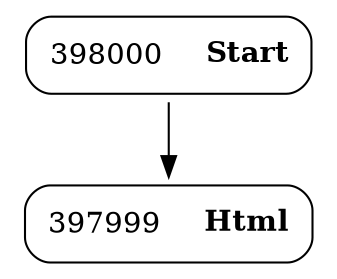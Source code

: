 digraph ast {
node [shape=none];
398000 [label=<<TABLE border='1' cellspacing='0' cellpadding='10' style='rounded' ><TR><TD border='0'>398000</TD><TD border='0'><B>Start</B></TD></TR></TABLE>>];
398000 -> 397999 [weight=2];
397999 [label=<<TABLE border='1' cellspacing='0' cellpadding='10' style='rounded' ><TR><TD border='0'>397999</TD><TD border='0'><B>Html</B></TD></TR></TABLE>>];
}
